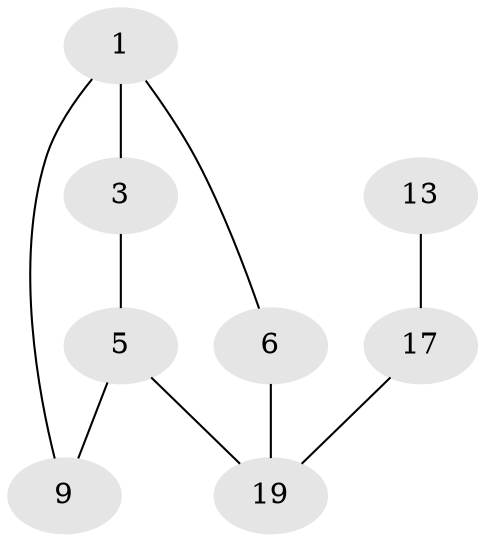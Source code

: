 // Generated by graph-tools (version 1.1) at 2025/46/02/15/25 05:46:28]
// undirected, 8 vertices, 9 edges
graph export_dot {
graph [start="1"]
  node [color=gray90,style=filled];
  1 [super="+2+4"];
  3 [super="+2+7+12+20"];
  5 [super="+8"];
  6 [super="+4+11+18"];
  9 [super="+16"];
  13 [super="+12+14"];
  17 [super="+16"];
  19;
  1 -- 3;
  1 -- 9;
  1 -- 6;
  3 -- 5;
  5 -- 9;
  5 -- 19;
  6 -- 19;
  13 -- 17;
  17 -- 19;
}
